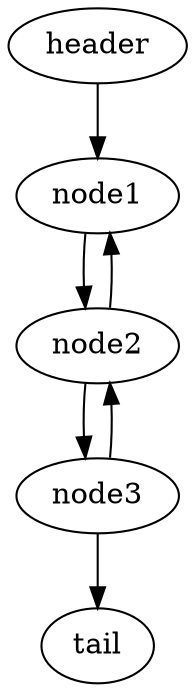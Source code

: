 digraph G {
    header;
    node1;
    node2;
    node3;
    tail;

    header -> node1
    node1-> node2
    node2->node1
    node2->node3
    node3->node2
    node3->tail
}
